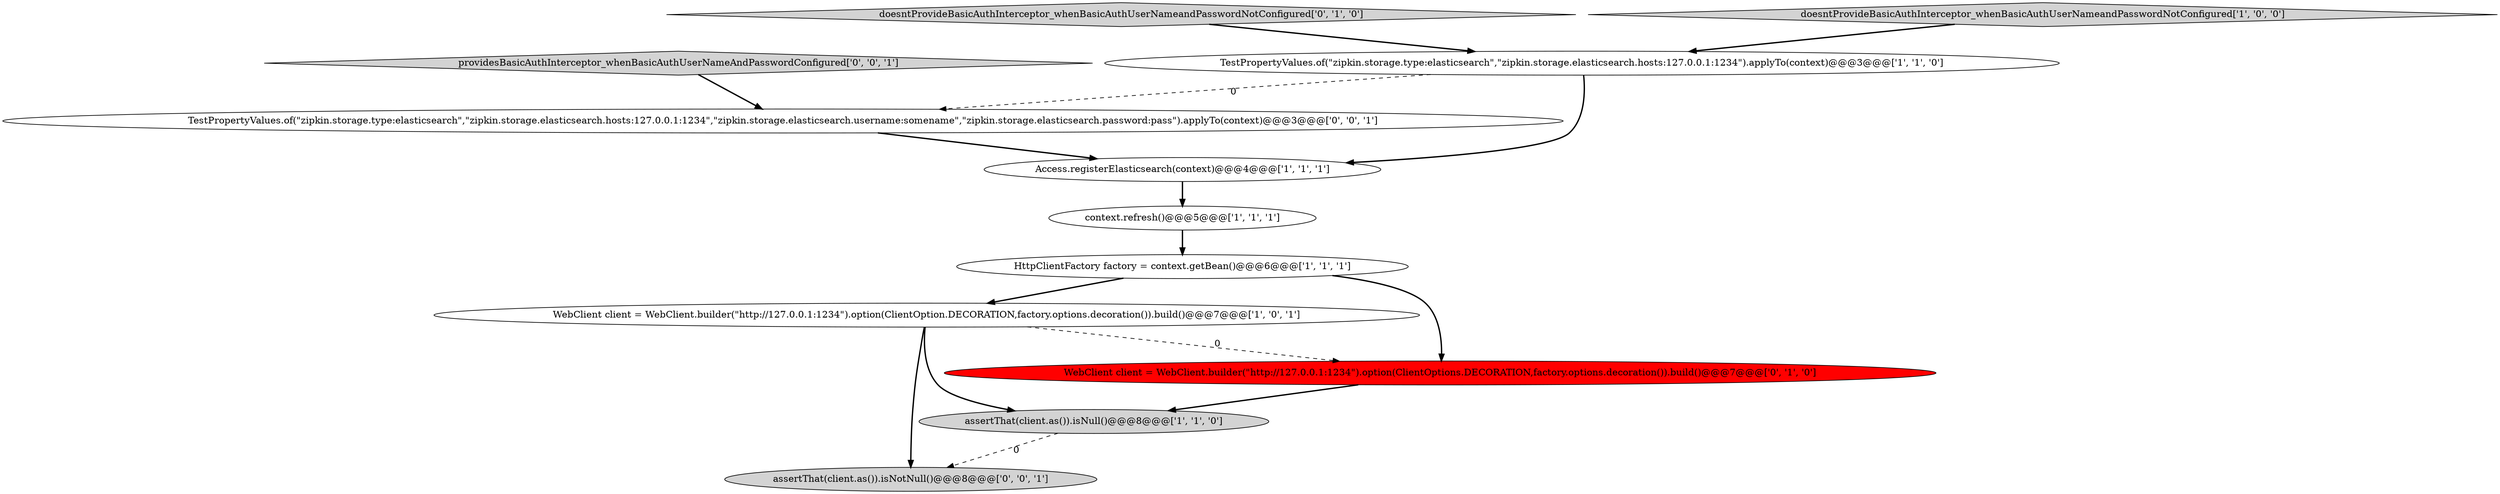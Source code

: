 digraph {
6 [style = filled, label = "HttpClientFactory factory = context.getBean()@@@6@@@['1', '1', '1']", fillcolor = white, shape = ellipse image = "AAA0AAABBB1BBB"];
4 [style = filled, label = "Access.registerElasticsearch(context)@@@4@@@['1', '1', '1']", fillcolor = white, shape = ellipse image = "AAA0AAABBB1BBB"];
1 [style = filled, label = "context.refresh()@@@5@@@['1', '1', '1']", fillcolor = white, shape = ellipse image = "AAA0AAABBB1BBB"];
3 [style = filled, label = "WebClient client = WebClient.builder(\"http://127.0.0.1:1234\").option(ClientOption.DECORATION,factory.options.decoration()).build()@@@7@@@['1', '0', '1']", fillcolor = white, shape = ellipse image = "AAA0AAABBB1BBB"];
2 [style = filled, label = "assertThat(client.as()).isNull()@@@8@@@['1', '1', '0']", fillcolor = lightgray, shape = ellipse image = "AAA0AAABBB1BBB"];
9 [style = filled, label = "TestPropertyValues.of(\"zipkin.storage.type:elasticsearch\",\"zipkin.storage.elasticsearch.hosts:127.0.0.1:1234\",\"zipkin.storage.elasticsearch.username:somename\",\"zipkin.storage.elasticsearch.password:pass\").applyTo(context)@@@3@@@['0', '0', '1']", fillcolor = white, shape = ellipse image = "AAA0AAABBB3BBB"];
10 [style = filled, label = "providesBasicAuthInterceptor_whenBasicAuthUserNameAndPasswordConfigured['0', '0', '1']", fillcolor = lightgray, shape = diamond image = "AAA0AAABBB3BBB"];
8 [style = filled, label = "WebClient client = WebClient.builder(\"http://127.0.0.1:1234\").option(ClientOptions.DECORATION,factory.options.decoration()).build()@@@7@@@['0', '1', '0']", fillcolor = red, shape = ellipse image = "AAA1AAABBB2BBB"];
7 [style = filled, label = "doesntProvideBasicAuthInterceptor_whenBasicAuthUserNameandPasswordNotConfigured['0', '1', '0']", fillcolor = lightgray, shape = diamond image = "AAA0AAABBB2BBB"];
5 [style = filled, label = "doesntProvideBasicAuthInterceptor_whenBasicAuthUserNameandPasswordNotConfigured['1', '0', '0']", fillcolor = lightgray, shape = diamond image = "AAA0AAABBB1BBB"];
0 [style = filled, label = "TestPropertyValues.of(\"zipkin.storage.type:elasticsearch\",\"zipkin.storage.elasticsearch.hosts:127.0.0.1:1234\").applyTo(context)@@@3@@@['1', '1', '0']", fillcolor = white, shape = ellipse image = "AAA0AAABBB1BBB"];
11 [style = filled, label = "assertThat(client.as()).isNotNull()@@@8@@@['0', '0', '1']", fillcolor = lightgray, shape = ellipse image = "AAA0AAABBB3BBB"];
3->11 [style = bold, label=""];
3->8 [style = dashed, label="0"];
6->3 [style = bold, label=""];
2->11 [style = dashed, label="0"];
4->1 [style = bold, label=""];
7->0 [style = bold, label=""];
1->6 [style = bold, label=""];
10->9 [style = bold, label=""];
0->9 [style = dashed, label="0"];
3->2 [style = bold, label=""];
5->0 [style = bold, label=""];
8->2 [style = bold, label=""];
9->4 [style = bold, label=""];
0->4 [style = bold, label=""];
6->8 [style = bold, label=""];
}
